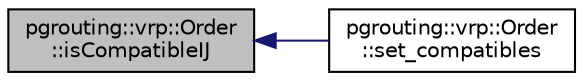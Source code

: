 digraph "pgrouting::vrp::Order::isCompatibleIJ"
{
  edge [fontname="Helvetica",fontsize="10",labelfontname="Helvetica",labelfontsize="10"];
  node [fontname="Helvetica",fontsize="10",shape=record];
  rankdir="LR";
  Node166 [label="pgrouting::vrp::Order\l::isCompatibleIJ",height=0.2,width=0.4,color="black", fillcolor="grey75", style="filled", fontcolor="black"];
  Node166 -> Node167 [dir="back",color="midnightblue",fontsize="10",style="solid",fontname="Helvetica"];
  Node167 [label="pgrouting::vrp::Order\l::set_compatibles",height=0.2,width=0.4,color="black", fillcolor="white", style="filled",URL="$classpgrouting_1_1vrp_1_1Order.html#a55f9df9e8695ad727381ceeeddd63ad8"];
}
